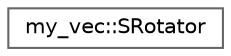 digraph "クラス階層図"
{
 // LATEX_PDF_SIZE
  bgcolor="transparent";
  edge [fontname=Helvetica,fontsize=10,labelfontname=Helvetica,labelfontsize=10];
  node [fontname=Helvetica,fontsize=10,shape=box,height=0.2,width=0.4];
  rankdir="LR";
  Node0 [id="Node000000",label="my_vec::SRotator",height=0.2,width=0.4,color="grey40", fillcolor="white", style="filled",URL="$structmy__vec_1_1_s_rotator.html",tooltip="回転を表す構造体．XYZオイラー角"];
}
